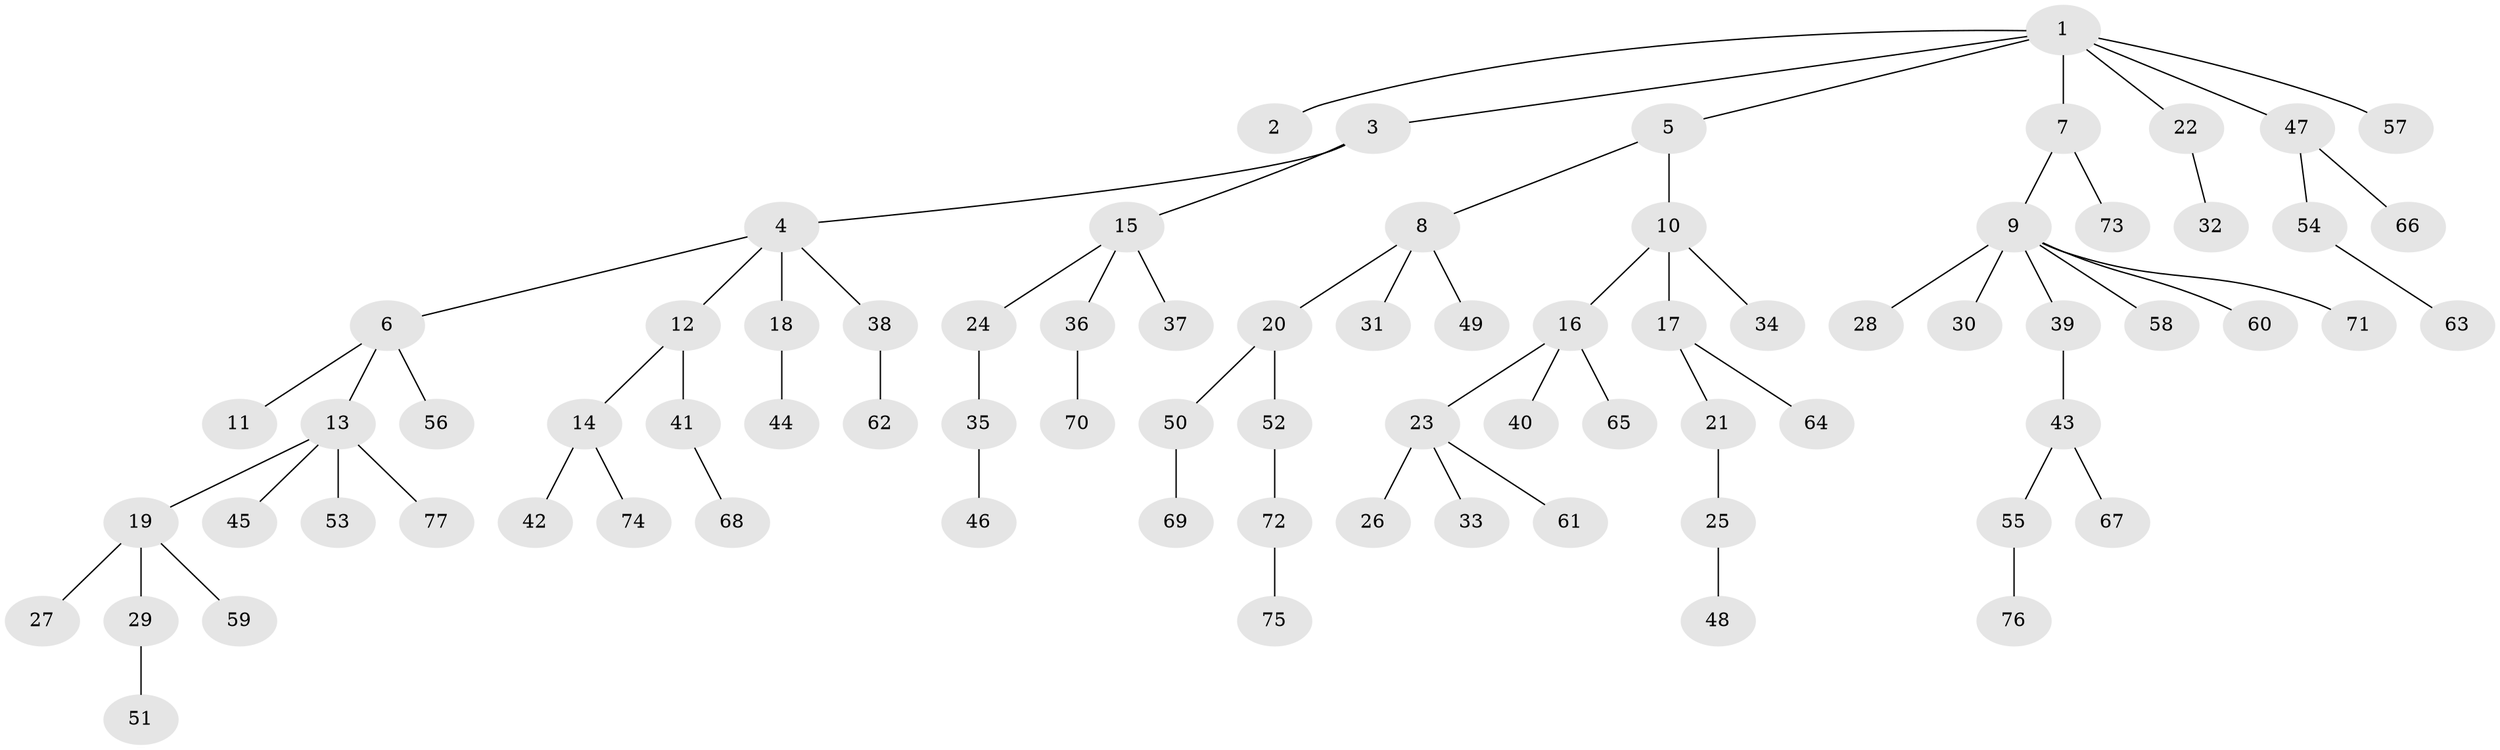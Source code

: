 // Generated by graph-tools (version 1.1) at 2025/53/03/09/25 04:53:09]
// undirected, 77 vertices, 76 edges
graph export_dot {
graph [start="1"]
  node [color=gray90,style=filled];
  1;
  2;
  3;
  4;
  5;
  6;
  7;
  8;
  9;
  10;
  11;
  12;
  13;
  14;
  15;
  16;
  17;
  18;
  19;
  20;
  21;
  22;
  23;
  24;
  25;
  26;
  27;
  28;
  29;
  30;
  31;
  32;
  33;
  34;
  35;
  36;
  37;
  38;
  39;
  40;
  41;
  42;
  43;
  44;
  45;
  46;
  47;
  48;
  49;
  50;
  51;
  52;
  53;
  54;
  55;
  56;
  57;
  58;
  59;
  60;
  61;
  62;
  63;
  64;
  65;
  66;
  67;
  68;
  69;
  70;
  71;
  72;
  73;
  74;
  75;
  76;
  77;
  1 -- 2;
  1 -- 3;
  1 -- 5;
  1 -- 7;
  1 -- 22;
  1 -- 47;
  1 -- 57;
  3 -- 4;
  3 -- 15;
  4 -- 6;
  4 -- 12;
  4 -- 18;
  4 -- 38;
  5 -- 8;
  5 -- 10;
  6 -- 11;
  6 -- 13;
  6 -- 56;
  7 -- 9;
  7 -- 73;
  8 -- 20;
  8 -- 31;
  8 -- 49;
  9 -- 28;
  9 -- 30;
  9 -- 39;
  9 -- 58;
  9 -- 60;
  9 -- 71;
  10 -- 16;
  10 -- 17;
  10 -- 34;
  12 -- 14;
  12 -- 41;
  13 -- 19;
  13 -- 45;
  13 -- 53;
  13 -- 77;
  14 -- 42;
  14 -- 74;
  15 -- 24;
  15 -- 36;
  15 -- 37;
  16 -- 23;
  16 -- 40;
  16 -- 65;
  17 -- 21;
  17 -- 64;
  18 -- 44;
  19 -- 27;
  19 -- 29;
  19 -- 59;
  20 -- 50;
  20 -- 52;
  21 -- 25;
  22 -- 32;
  23 -- 26;
  23 -- 33;
  23 -- 61;
  24 -- 35;
  25 -- 48;
  29 -- 51;
  35 -- 46;
  36 -- 70;
  38 -- 62;
  39 -- 43;
  41 -- 68;
  43 -- 55;
  43 -- 67;
  47 -- 54;
  47 -- 66;
  50 -- 69;
  52 -- 72;
  54 -- 63;
  55 -- 76;
  72 -- 75;
}
